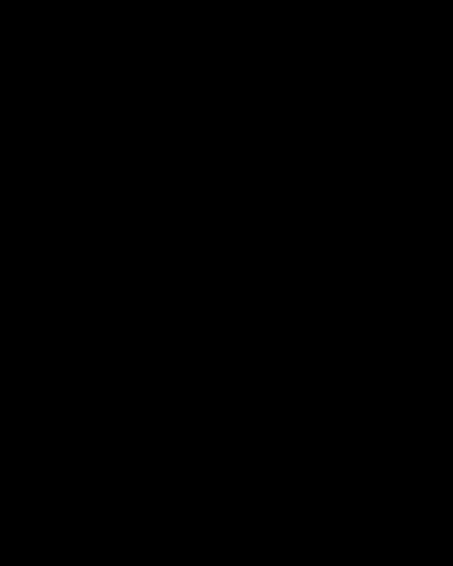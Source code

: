 reset
set encoding utf8
set log
set key Left
set key left

#set tics scale 3.0
set border linewidth 2.5
set format y "10^{%T}"
set format x "10^{%T}"
set key font ",18"
set key reverse

LW = 5
PS = 2
LT = 7
EV = 5

dataFile = "MeanSqd_10_0.04405_1_0_1.dat"

set term post enh col font "Latin_Modern_Roman" 22 size 20cm,16cm
set out "conta_msd.eps"

phi=0
aux=0.04405
#aux=1.7425

g=10.0
#k=aux/phi
k=0.04405
q=0.1
y=1.0
b=1.0

S = 2.*q*k*(y+2.*k)*(y+k) / (g+2.*q*k*(y+2.*k)*(y+k))
P = 1./(y+2.*k)

#set xrange [S/10:1000*P]
#set xrange [0.0001:1000]

set xlabel "{/:Italic {/Symbol D} T}"
set ylabel "{/:Italic MSD({/Symbol D} T)}"


f(x) = (g/((y+2.*k)*(y+k)))*(x - (1./(y+2.*k))*(1.-exp(-(y+2.*k)*x)) ) + 2.*q*k*x #MSD Normal


msd(x) = (2*(b*b)/((y+k)*(y+k))) * (-1/(k*k)-1/(2*(y+k)*(y+2*k)) - exp(-(y+2*k)*x)/(y*k) + exp(-k*x)/(k*k) + exp(-(y+k)*x)/(k*(y+k)) + exp(-2*(y+k)*x)/(2*y*(y+k)) + x/k + exp(-(y+2*k)*x)/(y*(y+2*k))) + f(x)

plot dataFile every EV u 1:2 w lp lt LT ps PS lw LW lc rgb "black" title sprintf("k=%g b=%g",k,b),\
     msd(x) lw LW lc rgb "black" title "Analytical Biased MSD",\
     f(x) lw LW lc rgb "red" title "Analytical Unbiased MSD"

